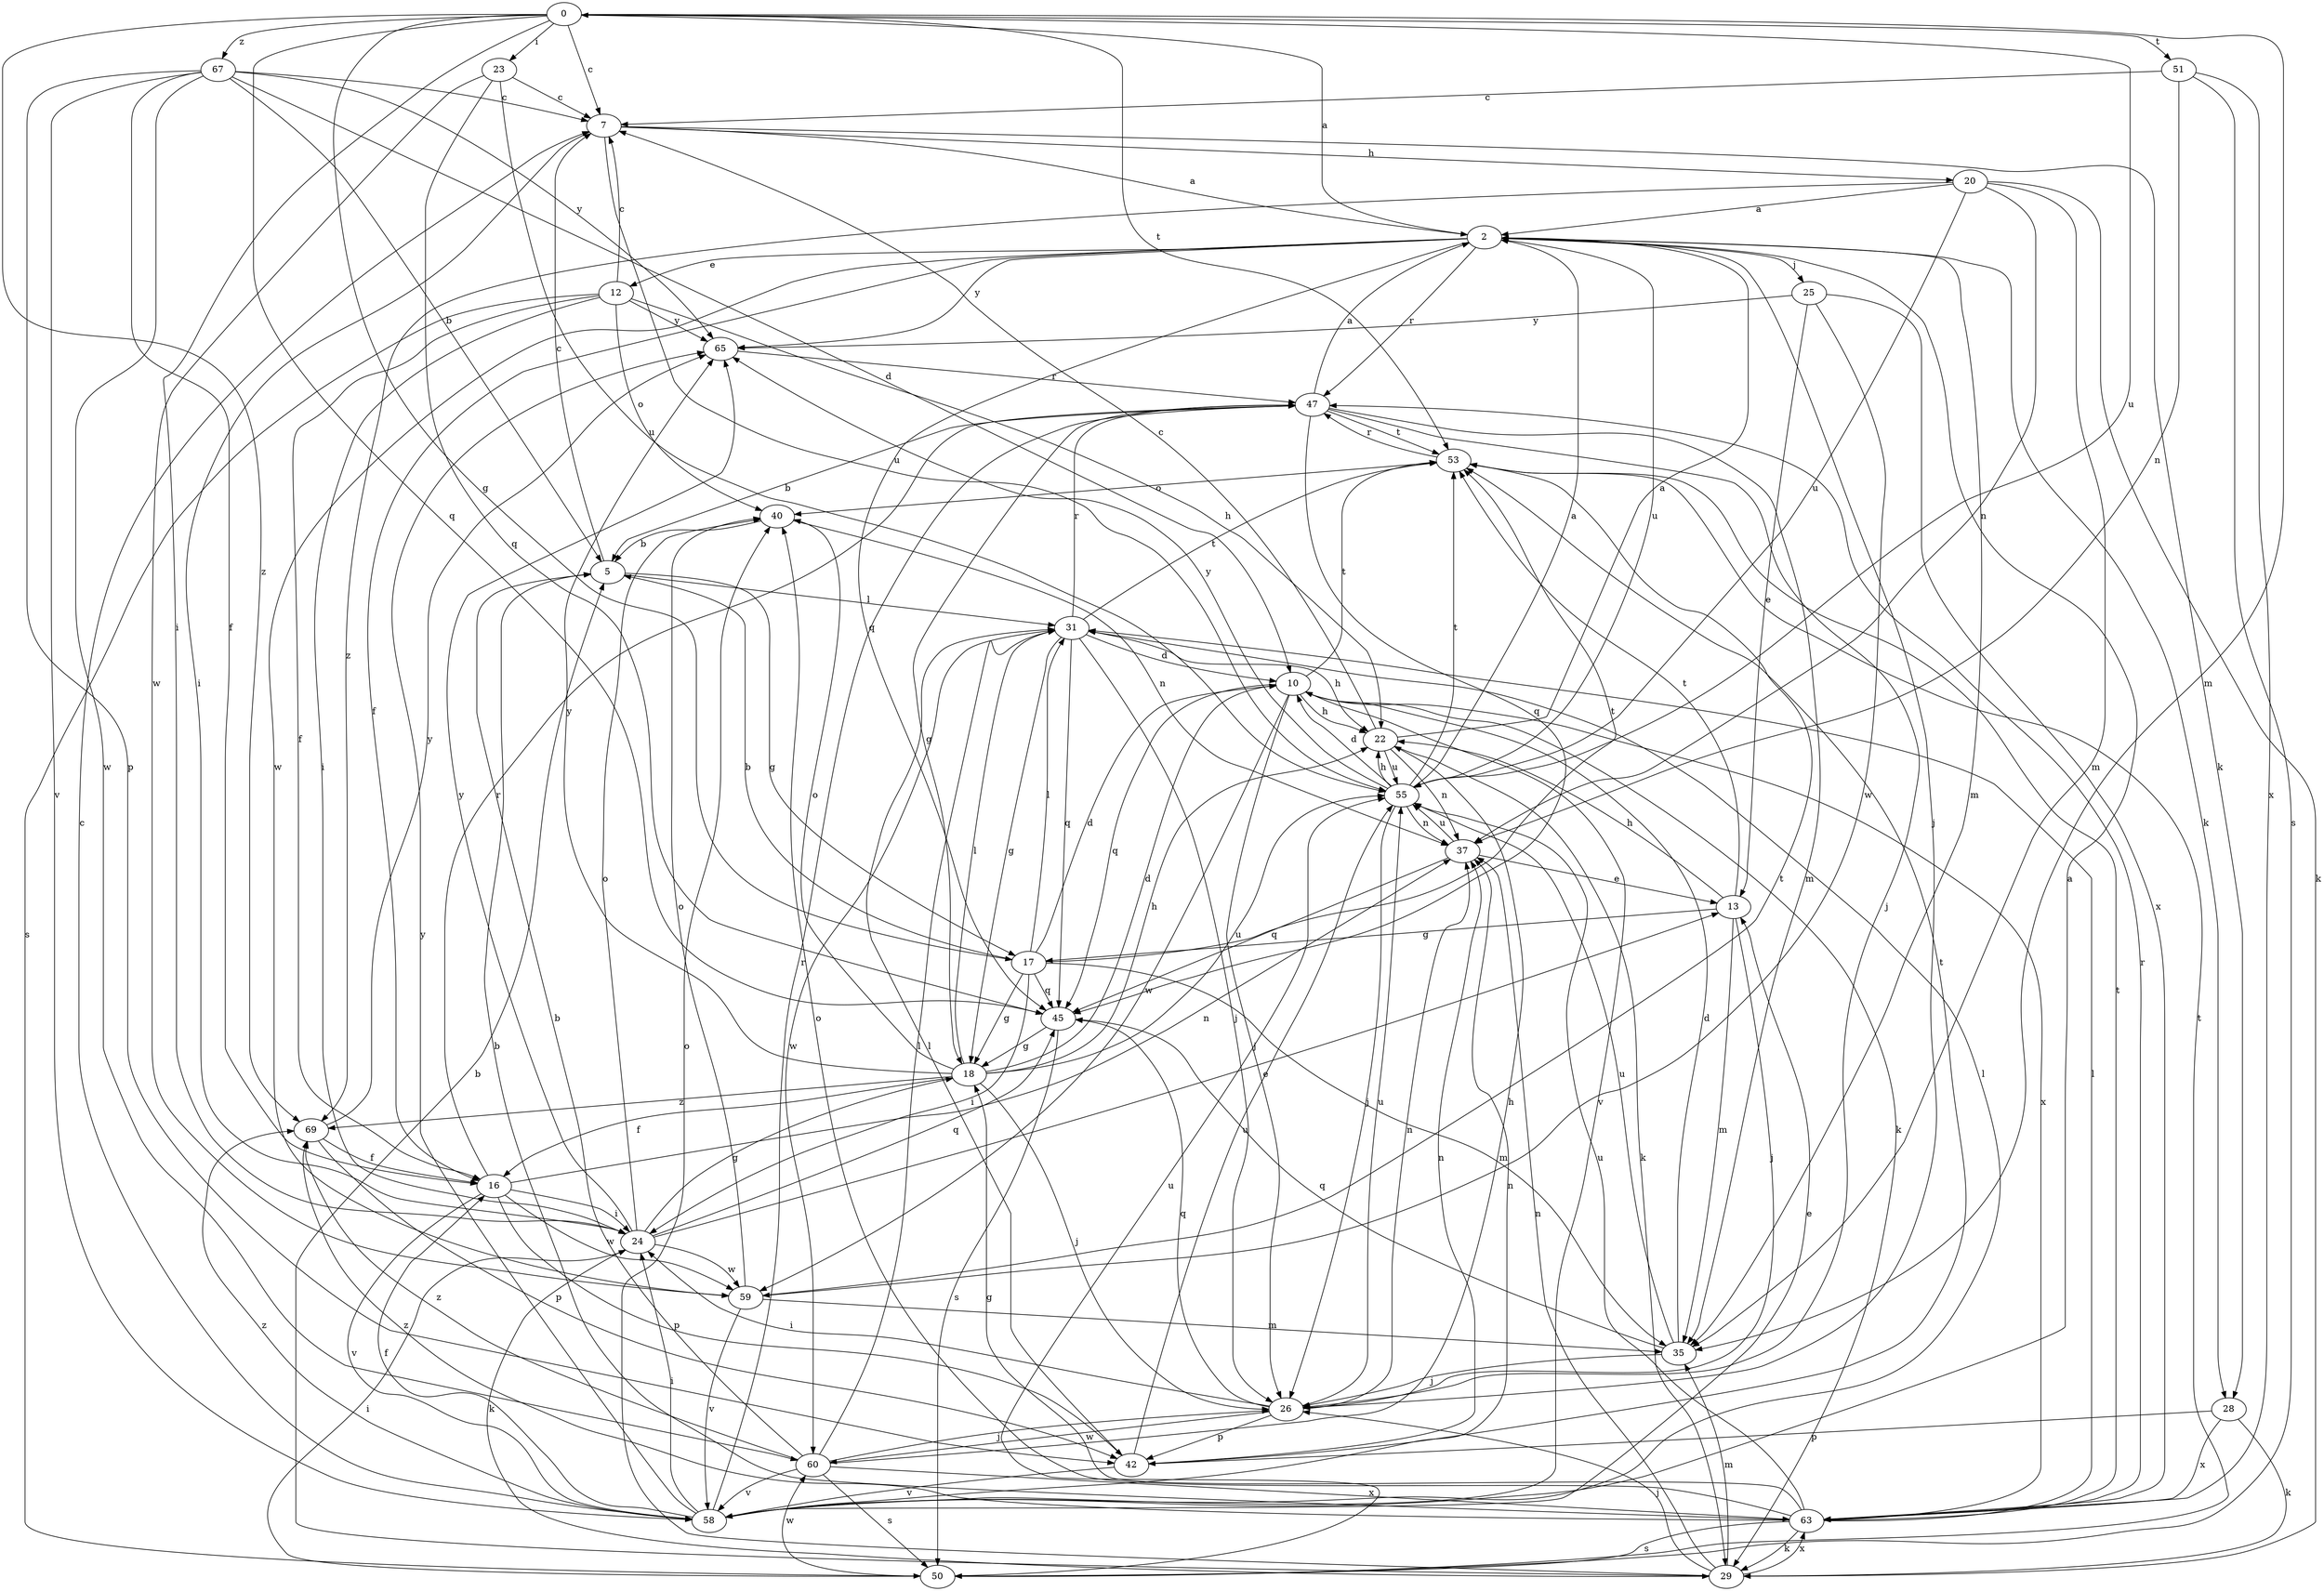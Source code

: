 strict digraph  {
0;
2;
5;
7;
10;
12;
13;
16;
17;
18;
20;
22;
23;
24;
25;
26;
28;
29;
31;
35;
37;
40;
42;
45;
47;
50;
51;
53;
55;
58;
59;
60;
63;
65;
67;
69;
0 -> 7  [label=c];
0 -> 17  [label=g];
0 -> 23  [label=i];
0 -> 24  [label=i];
0 -> 35  [label=m];
0 -> 45  [label=q];
0 -> 51  [label=t];
0 -> 53  [label=t];
0 -> 55  [label=u];
0 -> 67  [label=z];
0 -> 69  [label=z];
2 -> 0  [label=a];
2 -> 12  [label=e];
2 -> 16  [label=f];
2 -> 25  [label=j];
2 -> 26  [label=j];
2 -> 28  [label=k];
2 -> 35  [label=m];
2 -> 45  [label=q];
2 -> 47  [label=r];
2 -> 55  [label=u];
2 -> 59  [label=w];
2 -> 65  [label=y];
5 -> 7  [label=c];
5 -> 17  [label=g];
5 -> 31  [label=l];
7 -> 2  [label=a];
7 -> 20  [label=h];
7 -> 24  [label=i];
7 -> 28  [label=k];
7 -> 55  [label=u];
10 -> 22  [label=h];
10 -> 26  [label=j];
10 -> 29  [label=k];
10 -> 45  [label=q];
10 -> 53  [label=t];
10 -> 58  [label=v];
10 -> 59  [label=w];
10 -> 63  [label=x];
12 -> 7  [label=c];
12 -> 16  [label=f];
12 -> 22  [label=h];
12 -> 24  [label=i];
12 -> 40  [label=o];
12 -> 50  [label=s];
12 -> 65  [label=y];
13 -> 17  [label=g];
13 -> 22  [label=h];
13 -> 26  [label=j];
13 -> 35  [label=m];
13 -> 53  [label=t];
16 -> 24  [label=i];
16 -> 37  [label=n];
16 -> 42  [label=p];
16 -> 47  [label=r];
16 -> 58  [label=v];
16 -> 59  [label=w];
17 -> 5  [label=b];
17 -> 10  [label=d];
17 -> 18  [label=g];
17 -> 24  [label=i];
17 -> 31  [label=l];
17 -> 35  [label=m];
17 -> 45  [label=q];
17 -> 53  [label=t];
18 -> 10  [label=d];
18 -> 16  [label=f];
18 -> 22  [label=h];
18 -> 26  [label=j];
18 -> 31  [label=l];
18 -> 40  [label=o];
18 -> 55  [label=u];
18 -> 65  [label=y];
18 -> 69  [label=z];
20 -> 2  [label=a];
20 -> 29  [label=k];
20 -> 35  [label=m];
20 -> 37  [label=n];
20 -> 55  [label=u];
20 -> 69  [label=z];
22 -> 2  [label=a];
22 -> 7  [label=c];
22 -> 29  [label=k];
22 -> 37  [label=n];
22 -> 55  [label=u];
23 -> 7  [label=c];
23 -> 45  [label=q];
23 -> 55  [label=u];
23 -> 59  [label=w];
24 -> 13  [label=e];
24 -> 18  [label=g];
24 -> 29  [label=k];
24 -> 40  [label=o];
24 -> 45  [label=q];
24 -> 59  [label=w];
24 -> 65  [label=y];
25 -> 13  [label=e];
25 -> 59  [label=w];
25 -> 63  [label=x];
25 -> 65  [label=y];
26 -> 24  [label=i];
26 -> 37  [label=n];
26 -> 42  [label=p];
26 -> 45  [label=q];
26 -> 55  [label=u];
26 -> 60  [label=w];
28 -> 29  [label=k];
28 -> 42  [label=p];
28 -> 63  [label=x];
29 -> 5  [label=b];
29 -> 26  [label=j];
29 -> 35  [label=m];
29 -> 37  [label=n];
29 -> 40  [label=o];
29 -> 63  [label=x];
31 -> 10  [label=d];
31 -> 18  [label=g];
31 -> 22  [label=h];
31 -> 26  [label=j];
31 -> 45  [label=q];
31 -> 47  [label=r];
31 -> 53  [label=t];
31 -> 60  [label=w];
35 -> 10  [label=d];
35 -> 26  [label=j];
35 -> 45  [label=q];
35 -> 55  [label=u];
37 -> 13  [label=e];
37 -> 45  [label=q];
37 -> 55  [label=u];
40 -> 5  [label=b];
40 -> 37  [label=n];
42 -> 31  [label=l];
42 -> 37  [label=n];
42 -> 53  [label=t];
42 -> 55  [label=u];
42 -> 58  [label=v];
45 -> 18  [label=g];
45 -> 50  [label=s];
47 -> 2  [label=a];
47 -> 5  [label=b];
47 -> 18  [label=g];
47 -> 26  [label=j];
47 -> 35  [label=m];
47 -> 45  [label=q];
47 -> 53  [label=t];
50 -> 24  [label=i];
50 -> 53  [label=t];
50 -> 55  [label=u];
50 -> 60  [label=w];
51 -> 7  [label=c];
51 -> 37  [label=n];
51 -> 50  [label=s];
51 -> 63  [label=x];
53 -> 40  [label=o];
53 -> 47  [label=r];
55 -> 2  [label=a];
55 -> 10  [label=d];
55 -> 22  [label=h];
55 -> 26  [label=j];
55 -> 37  [label=n];
55 -> 53  [label=t];
55 -> 65  [label=y];
58 -> 2  [label=a];
58 -> 7  [label=c];
58 -> 13  [label=e];
58 -> 16  [label=f];
58 -> 24  [label=i];
58 -> 31  [label=l];
58 -> 37  [label=n];
58 -> 47  [label=r];
58 -> 65  [label=y];
58 -> 69  [label=z];
59 -> 35  [label=m];
59 -> 40  [label=o];
59 -> 53  [label=t];
59 -> 58  [label=v];
60 -> 5  [label=b];
60 -> 22  [label=h];
60 -> 26  [label=j];
60 -> 31  [label=l];
60 -> 50  [label=s];
60 -> 58  [label=v];
60 -> 63  [label=x];
60 -> 69  [label=z];
63 -> 5  [label=b];
63 -> 18  [label=g];
63 -> 29  [label=k];
63 -> 31  [label=l];
63 -> 40  [label=o];
63 -> 47  [label=r];
63 -> 50  [label=s];
63 -> 53  [label=t];
63 -> 55  [label=u];
63 -> 69  [label=z];
65 -> 47  [label=r];
67 -> 5  [label=b];
67 -> 7  [label=c];
67 -> 10  [label=d];
67 -> 16  [label=f];
67 -> 42  [label=p];
67 -> 58  [label=v];
67 -> 60  [label=w];
67 -> 65  [label=y];
69 -> 16  [label=f];
69 -> 42  [label=p];
69 -> 65  [label=y];
}
